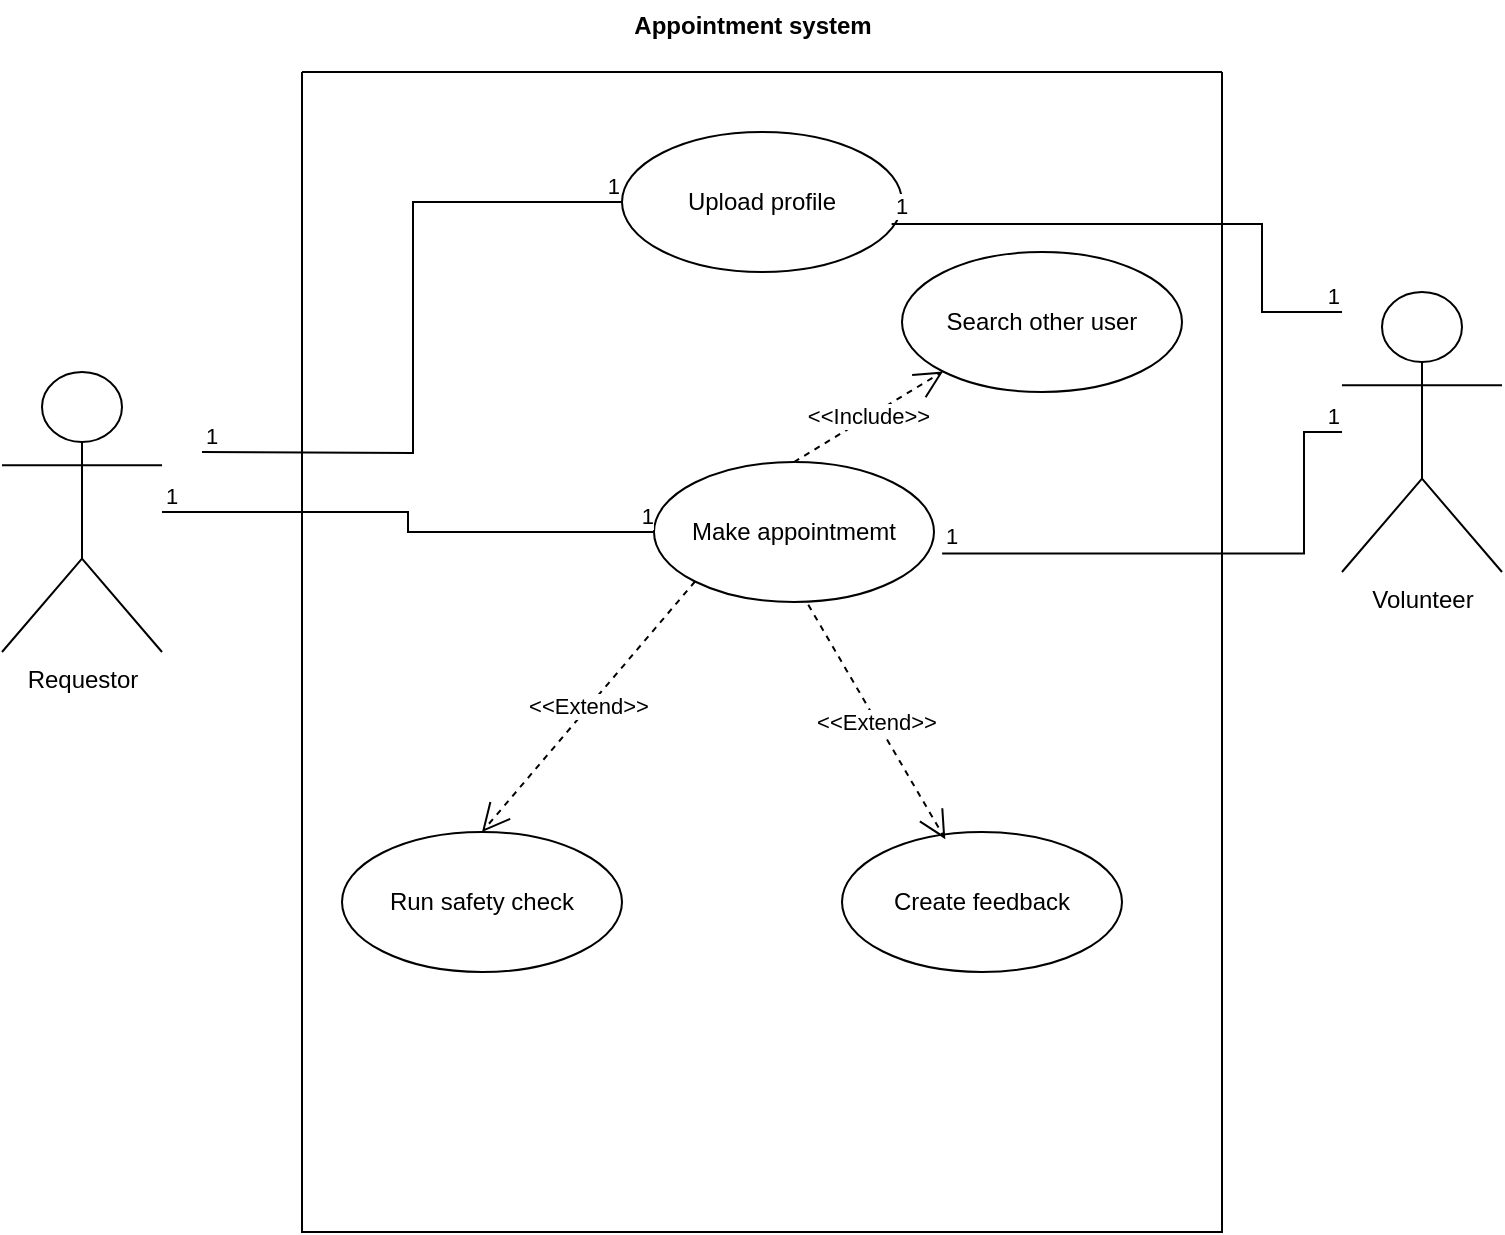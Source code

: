 <mxfile version="24.2.5" type="device">
  <diagram name="페이지-1" id="W01mYqB8Z3rBCW20Hj_4">
    <mxGraphModel dx="1050" dy="618" grid="1" gridSize="10" guides="1" tooltips="1" connect="1" arrows="1" fold="1" page="1" pageScale="1" pageWidth="827" pageHeight="1169" math="0" shadow="0">
      <root>
        <mxCell id="0" />
        <mxCell id="1" parent="0" />
        <mxCell id="LLniUgNEvL42cW3UsTzD-1" value="" style="swimlane;startSize=0;" vertex="1" parent="1">
          <mxGeometry x="190" y="210" width="460" height="580" as="geometry" />
        </mxCell>
        <mxCell id="LLniUgNEvL42cW3UsTzD-7" value="Upload profile" style="ellipse;whiteSpace=wrap;html=1;" vertex="1" parent="LLniUgNEvL42cW3UsTzD-1">
          <mxGeometry x="160" y="30" width="140" height="70" as="geometry" />
        </mxCell>
        <mxCell id="LLniUgNEvL42cW3UsTzD-9" value="Search other user" style="ellipse;whiteSpace=wrap;html=1;" vertex="1" parent="LLniUgNEvL42cW3UsTzD-1">
          <mxGeometry x="300" y="90" width="140" height="70" as="geometry" />
        </mxCell>
        <mxCell id="LLniUgNEvL42cW3UsTzD-8" value="Make appointmemt" style="ellipse;whiteSpace=wrap;html=1;" vertex="1" parent="LLniUgNEvL42cW3UsTzD-1">
          <mxGeometry x="176" y="195" width="140" height="70" as="geometry" />
        </mxCell>
        <mxCell id="LLniUgNEvL42cW3UsTzD-25" value="&amp;lt;&amp;lt;Include&amp;gt;&amp;gt;" style="endArrow=open;endSize=12;dashed=1;html=1;rounded=0;exitX=0.5;exitY=0;exitDx=0;exitDy=0;entryX=0;entryY=1;entryDx=0;entryDy=0;" edge="1" parent="LLniUgNEvL42cW3UsTzD-1" source="LLniUgNEvL42cW3UsTzD-8" target="LLniUgNEvL42cW3UsTzD-9">
          <mxGeometry width="160" relative="1" as="geometry">
            <mxPoint x="146" y="320" as="sourcePoint" />
            <mxPoint x="296" y="160" as="targetPoint" />
          </mxGeometry>
        </mxCell>
        <mxCell id="LLniUgNEvL42cW3UsTzD-26" value="Run safety check" style="ellipse;whiteSpace=wrap;html=1;" vertex="1" parent="LLniUgNEvL42cW3UsTzD-1">
          <mxGeometry x="20" y="380" width="140" height="70" as="geometry" />
        </mxCell>
        <mxCell id="LLniUgNEvL42cW3UsTzD-27" value="&amp;lt;&amp;lt;Extend&amp;gt;&amp;gt;" style="endArrow=open;endSize=12;dashed=1;html=1;rounded=0;exitX=0;exitY=1;exitDx=0;exitDy=0;entryX=0.5;entryY=0;entryDx=0;entryDy=0;" edge="1" parent="LLniUgNEvL42cW3UsTzD-1" source="LLniUgNEvL42cW3UsTzD-8" target="LLniUgNEvL42cW3UsTzD-26">
          <mxGeometry width="160" relative="1" as="geometry">
            <mxPoint x="146" y="320" as="sourcePoint" />
            <mxPoint x="306" y="320" as="targetPoint" />
          </mxGeometry>
        </mxCell>
        <mxCell id="LLniUgNEvL42cW3UsTzD-29" value="Create feedback" style="ellipse;whiteSpace=wrap;html=1;" vertex="1" parent="LLniUgNEvL42cW3UsTzD-1">
          <mxGeometry x="270" y="380" width="140" height="70" as="geometry" />
        </mxCell>
        <mxCell id="LLniUgNEvL42cW3UsTzD-30" value="&amp;lt;&amp;lt;Extend&amp;gt;&amp;gt;" style="endArrow=open;endSize=12;dashed=1;html=1;rounded=0;exitX=0.551;exitY=1.02;exitDx=0;exitDy=0;exitPerimeter=0;entryX=0.369;entryY=0.051;entryDx=0;entryDy=0;entryPerimeter=0;" edge="1" parent="LLniUgNEvL42cW3UsTzD-1" source="LLniUgNEvL42cW3UsTzD-8" target="LLniUgNEvL42cW3UsTzD-29">
          <mxGeometry width="160" relative="1" as="geometry">
            <mxPoint x="140" y="310" as="sourcePoint" />
            <mxPoint x="300" y="310" as="targetPoint" />
          </mxGeometry>
        </mxCell>
        <mxCell id="LLniUgNEvL42cW3UsTzD-2" value="Requestor" style="shape=umlActor;verticalLabelPosition=bottom;verticalAlign=top;html=1;outlineConnect=0;" vertex="1" parent="1">
          <mxGeometry x="40" y="360" width="80" height="140" as="geometry" />
        </mxCell>
        <mxCell id="LLniUgNEvL42cW3UsTzD-3" value="Volunteer" style="shape=umlActor;verticalLabelPosition=bottom;verticalAlign=top;html=1;outlineConnect=0;" vertex="1" parent="1">
          <mxGeometry x="710" y="320" width="80" height="140" as="geometry" />
        </mxCell>
        <mxCell id="LLniUgNEvL42cW3UsTzD-10" value="" style="endArrow=none;html=1;edgeStyle=orthogonalEdgeStyle;rounded=0;entryX=0;entryY=0.5;entryDx=0;entryDy=0;" edge="1" parent="1" source="LLniUgNEvL42cW3UsTzD-2" target="LLniUgNEvL42cW3UsTzD-8">
          <mxGeometry relative="1" as="geometry">
            <mxPoint x="330" y="520" as="sourcePoint" />
            <mxPoint x="490" y="520" as="targetPoint" />
          </mxGeometry>
        </mxCell>
        <mxCell id="LLniUgNEvL42cW3UsTzD-11" value="1" style="edgeLabel;resizable=0;html=1;align=left;verticalAlign=bottom;" connectable="0" vertex="1" parent="LLniUgNEvL42cW3UsTzD-10">
          <mxGeometry x="-1" relative="1" as="geometry" />
        </mxCell>
        <mxCell id="LLniUgNEvL42cW3UsTzD-12" value="1" style="edgeLabel;resizable=0;html=1;align=right;verticalAlign=bottom;" connectable="0" vertex="1" parent="LLniUgNEvL42cW3UsTzD-10">
          <mxGeometry x="1" relative="1" as="geometry" />
        </mxCell>
        <mxCell id="LLniUgNEvL42cW3UsTzD-13" value="" style="endArrow=none;html=1;edgeStyle=orthogonalEdgeStyle;rounded=0;exitX=1.029;exitY=0.654;exitDx=0;exitDy=0;exitPerimeter=0;" edge="1" parent="1" source="LLniUgNEvL42cW3UsTzD-8" target="LLniUgNEvL42cW3UsTzD-3">
          <mxGeometry relative="1" as="geometry">
            <mxPoint x="330" y="520" as="sourcePoint" />
            <mxPoint x="690" y="400" as="targetPoint" />
            <Array as="points">
              <mxPoint x="691" y="451" />
              <mxPoint x="691" y="390" />
            </Array>
          </mxGeometry>
        </mxCell>
        <mxCell id="LLniUgNEvL42cW3UsTzD-14" value="1" style="edgeLabel;resizable=0;html=1;align=left;verticalAlign=bottom;" connectable="0" vertex="1" parent="LLniUgNEvL42cW3UsTzD-13">
          <mxGeometry x="-1" relative="1" as="geometry" />
        </mxCell>
        <mxCell id="LLniUgNEvL42cW3UsTzD-15" value="1" style="edgeLabel;resizable=0;html=1;align=right;verticalAlign=bottom;" connectable="0" vertex="1" parent="LLniUgNEvL42cW3UsTzD-13">
          <mxGeometry x="1" relative="1" as="geometry" />
        </mxCell>
        <mxCell id="LLniUgNEvL42cW3UsTzD-16" value="" style="endArrow=none;html=1;edgeStyle=orthogonalEdgeStyle;rounded=0;entryX=0;entryY=0.5;entryDx=0;entryDy=0;" edge="1" parent="1" target="LLniUgNEvL42cW3UsTzD-7">
          <mxGeometry relative="1" as="geometry">
            <mxPoint x="140" y="400" as="sourcePoint" />
            <mxPoint x="490" y="520" as="targetPoint" />
          </mxGeometry>
        </mxCell>
        <mxCell id="LLniUgNEvL42cW3UsTzD-17" value="1" style="edgeLabel;resizable=0;html=1;align=left;verticalAlign=bottom;" connectable="0" vertex="1" parent="LLniUgNEvL42cW3UsTzD-16">
          <mxGeometry x="-1" relative="1" as="geometry" />
        </mxCell>
        <mxCell id="LLniUgNEvL42cW3UsTzD-18" value="1" style="edgeLabel;resizable=0;html=1;align=right;verticalAlign=bottom;" connectable="0" vertex="1" parent="LLniUgNEvL42cW3UsTzD-16">
          <mxGeometry x="1" relative="1" as="geometry" />
        </mxCell>
        <mxCell id="LLniUgNEvL42cW3UsTzD-22" value="" style="endArrow=none;html=1;edgeStyle=orthogonalEdgeStyle;rounded=0;exitX=0.963;exitY=0.657;exitDx=0;exitDy=0;exitPerimeter=0;" edge="1" parent="1" source="LLniUgNEvL42cW3UsTzD-7">
          <mxGeometry relative="1" as="geometry">
            <mxPoint x="340" y="520" as="sourcePoint" />
            <mxPoint x="710" y="330" as="targetPoint" />
            <Array as="points">
              <mxPoint x="670" y="286" />
              <mxPoint x="670" y="330" />
            </Array>
          </mxGeometry>
        </mxCell>
        <mxCell id="LLniUgNEvL42cW3UsTzD-23" value="1" style="edgeLabel;resizable=0;html=1;align=left;verticalAlign=bottom;" connectable="0" vertex="1" parent="LLniUgNEvL42cW3UsTzD-22">
          <mxGeometry x="-1" relative="1" as="geometry" />
        </mxCell>
        <mxCell id="LLniUgNEvL42cW3UsTzD-24" value="1" style="edgeLabel;resizable=0;html=1;align=right;verticalAlign=bottom;" connectable="0" vertex="1" parent="LLniUgNEvL42cW3UsTzD-22">
          <mxGeometry x="1" relative="1" as="geometry" />
        </mxCell>
        <mxCell id="LLniUgNEvL42cW3UsTzD-28" value="Appointment system" style="text;align=center;fontStyle=1;verticalAlign=middle;spacingLeft=3;spacingRight=3;strokeColor=none;rotatable=0;points=[[0,0.5],[1,0.5]];portConstraint=eastwest;html=1;" vertex="1" parent="1">
          <mxGeometry x="330" y="174" width="170" height="26" as="geometry" />
        </mxCell>
      </root>
    </mxGraphModel>
  </diagram>
</mxfile>

